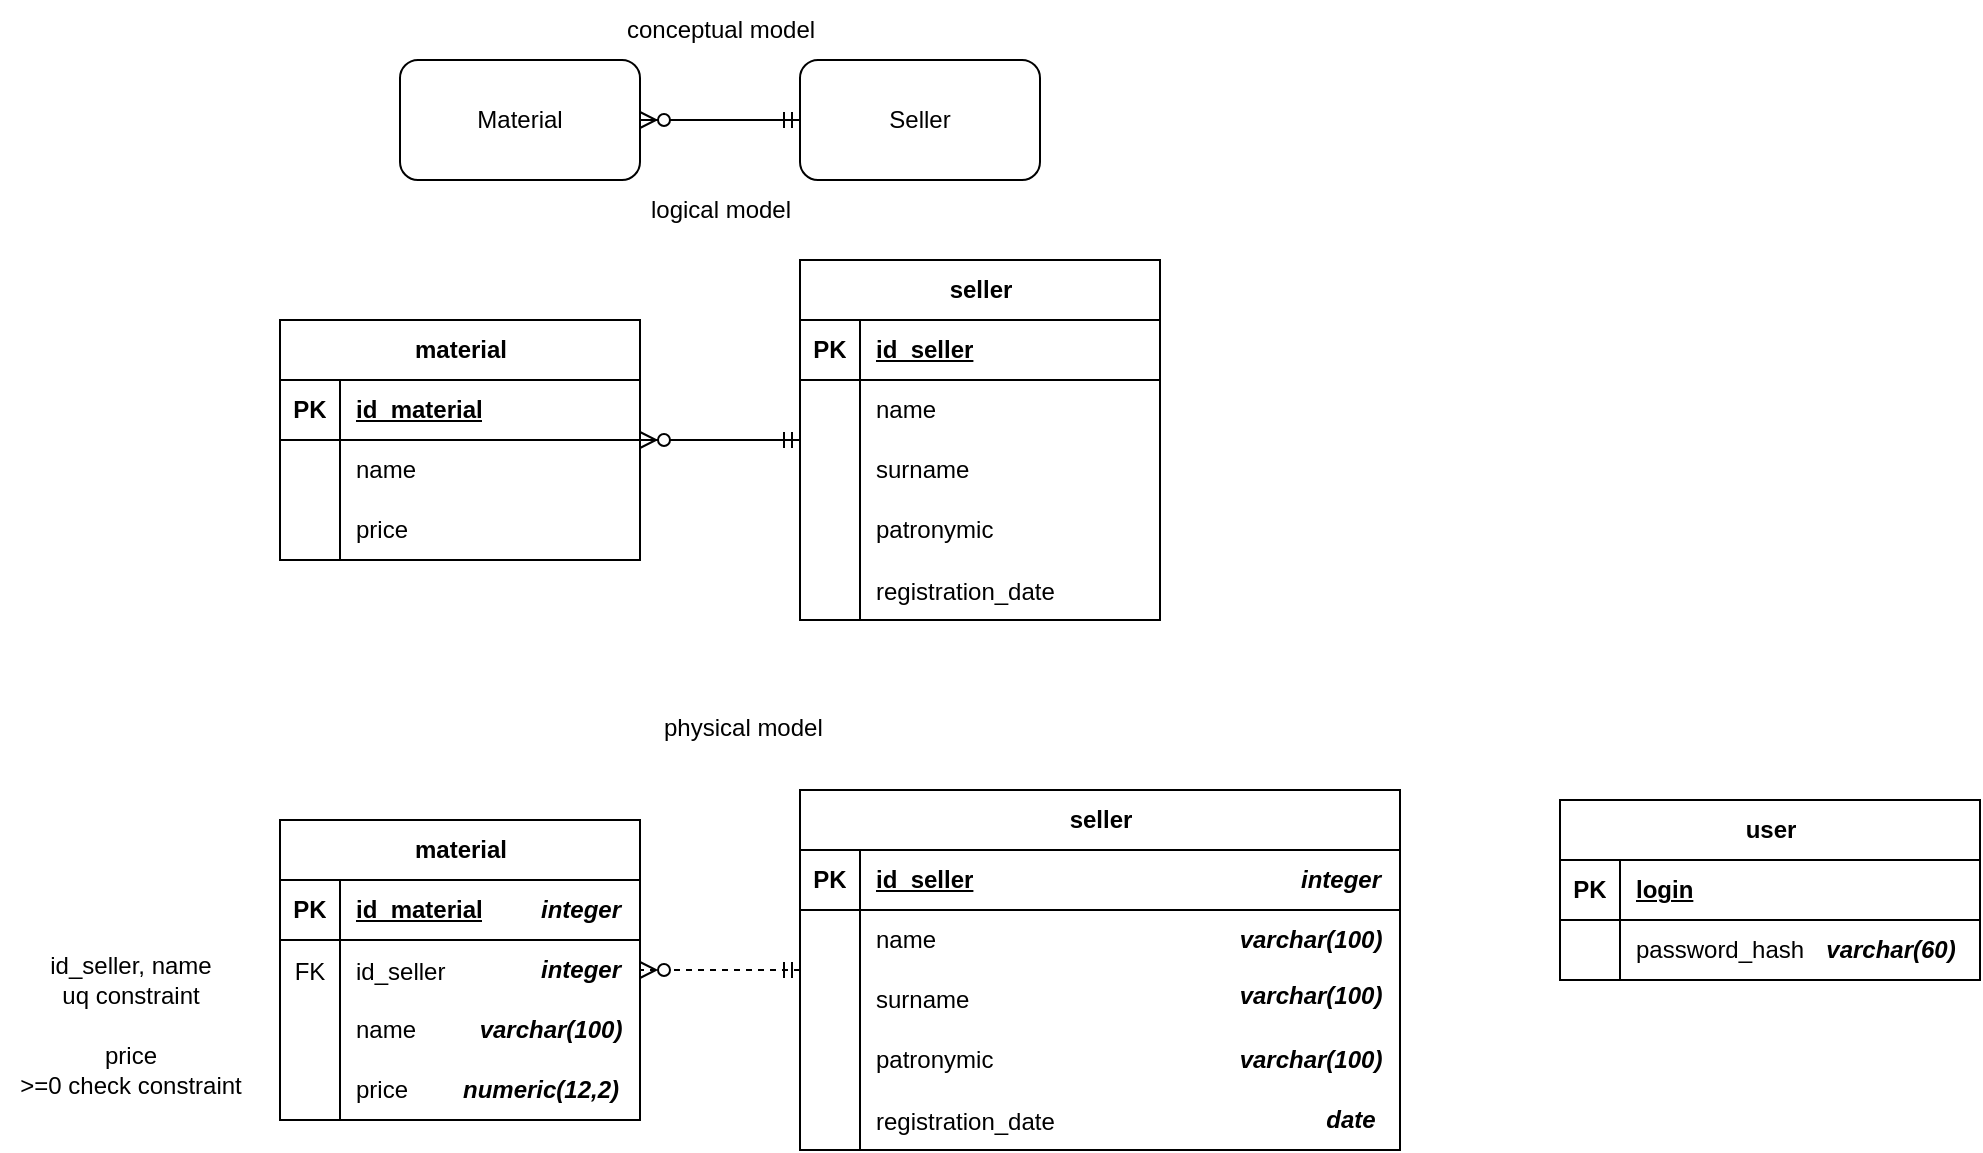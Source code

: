<mxfile version="22.0.3" type="device">
  <diagram name="Страница — 1" id="O3K4TWoYyAWQNYHKiFBN">
    <mxGraphModel dx="1805" dy="571" grid="1" gridSize="10" guides="1" tooltips="1" connect="1" arrows="1" fold="1" page="1" pageScale="1" pageWidth="827" pageHeight="1169" math="0" shadow="0">
      <root>
        <mxCell id="0" />
        <mxCell id="1" parent="0" />
        <mxCell id="IRIc2xJd4eTZzmrrZmVW-1" value="Material" style="rounded=1;whiteSpace=wrap;html=1;" parent="1" vertex="1">
          <mxGeometry x="120" y="30" width="120" height="60" as="geometry" />
        </mxCell>
        <mxCell id="IRIc2xJd4eTZzmrrZmVW-2" value="Seller" style="rounded=1;whiteSpace=wrap;html=1;" parent="1" vertex="1">
          <mxGeometry x="320" y="30" width="120" height="60" as="geometry" />
        </mxCell>
        <mxCell id="IRIc2xJd4eTZzmrrZmVW-3" value="" style="edgeStyle=entityRelationEdgeStyle;fontSize=12;html=1;endArrow=ERzeroToMany;startArrow=ERmandOne;rounded=0;" parent="1" source="IRIc2xJd4eTZzmrrZmVW-2" target="IRIc2xJd4eTZzmrrZmVW-1" edge="1">
          <mxGeometry width="100" height="100" relative="1" as="geometry">
            <mxPoint x="300" y="270" as="sourcePoint" />
            <mxPoint x="400" y="170" as="targetPoint" />
          </mxGeometry>
        </mxCell>
        <mxCell id="IRIc2xJd4eTZzmrrZmVW-4" value="conceptual model" style="text;html=1;align=center;verticalAlign=middle;resizable=0;points=[];autosize=1;strokeColor=none;fillColor=none;" parent="1" vertex="1">
          <mxGeometry x="220" width="120" height="30" as="geometry" />
        </mxCell>
        <mxCell id="IRIc2xJd4eTZzmrrZmVW-5" value="logical model" style="text;html=1;align=center;verticalAlign=middle;resizable=0;points=[];autosize=1;strokeColor=none;fillColor=none;" parent="1" vertex="1">
          <mxGeometry x="235" y="90" width="90" height="30" as="geometry" />
        </mxCell>
        <mxCell id="IRIc2xJd4eTZzmrrZmVW-9" value="material" style="shape=table;startSize=30;container=1;collapsible=1;childLayout=tableLayout;fixedRows=1;rowLines=0;fontStyle=1;align=center;resizeLast=1;html=1;" parent="1" vertex="1">
          <mxGeometry x="60" y="160" width="180" height="120" as="geometry" />
        </mxCell>
        <mxCell id="IRIc2xJd4eTZzmrrZmVW-10" value="" style="shape=tableRow;horizontal=0;startSize=0;swimlaneHead=0;swimlaneBody=0;fillColor=none;collapsible=0;dropTarget=0;points=[[0,0.5],[1,0.5]];portConstraint=eastwest;top=0;left=0;right=0;bottom=1;" parent="IRIc2xJd4eTZzmrrZmVW-9" vertex="1">
          <mxGeometry y="30" width="180" height="30" as="geometry" />
        </mxCell>
        <mxCell id="IRIc2xJd4eTZzmrrZmVW-11" value="PK" style="shape=partialRectangle;connectable=0;fillColor=none;top=0;left=0;bottom=0;right=0;fontStyle=1;overflow=hidden;whiteSpace=wrap;html=1;" parent="IRIc2xJd4eTZzmrrZmVW-10" vertex="1">
          <mxGeometry width="30" height="30" as="geometry">
            <mxRectangle width="30" height="30" as="alternateBounds" />
          </mxGeometry>
        </mxCell>
        <mxCell id="IRIc2xJd4eTZzmrrZmVW-12" value="id_material" style="shape=partialRectangle;connectable=0;fillColor=none;top=0;left=0;bottom=0;right=0;align=left;spacingLeft=6;fontStyle=5;overflow=hidden;whiteSpace=wrap;html=1;" parent="IRIc2xJd4eTZzmrrZmVW-10" vertex="1">
          <mxGeometry x="30" width="150" height="30" as="geometry">
            <mxRectangle width="150" height="30" as="alternateBounds" />
          </mxGeometry>
        </mxCell>
        <mxCell id="IRIc2xJd4eTZzmrrZmVW-13" value="" style="shape=tableRow;horizontal=0;startSize=0;swimlaneHead=0;swimlaneBody=0;fillColor=none;collapsible=0;dropTarget=0;points=[[0,0.5],[1,0.5]];portConstraint=eastwest;top=0;left=0;right=0;bottom=0;" parent="IRIc2xJd4eTZzmrrZmVW-9" vertex="1">
          <mxGeometry y="60" width="180" height="30" as="geometry" />
        </mxCell>
        <mxCell id="IRIc2xJd4eTZzmrrZmVW-14" value="" style="shape=partialRectangle;connectable=0;fillColor=none;top=0;left=0;bottom=0;right=0;editable=1;overflow=hidden;whiteSpace=wrap;html=1;" parent="IRIc2xJd4eTZzmrrZmVW-13" vertex="1">
          <mxGeometry width="30" height="30" as="geometry">
            <mxRectangle width="30" height="30" as="alternateBounds" />
          </mxGeometry>
        </mxCell>
        <mxCell id="IRIc2xJd4eTZzmrrZmVW-15" value="name" style="shape=partialRectangle;connectable=0;fillColor=none;top=0;left=0;bottom=0;right=0;align=left;spacingLeft=6;overflow=hidden;whiteSpace=wrap;html=1;" parent="IRIc2xJd4eTZzmrrZmVW-13" vertex="1">
          <mxGeometry x="30" width="150" height="30" as="geometry">
            <mxRectangle width="150" height="30" as="alternateBounds" />
          </mxGeometry>
        </mxCell>
        <mxCell id="IRIc2xJd4eTZzmrrZmVW-16" value="" style="shape=tableRow;horizontal=0;startSize=0;swimlaneHead=0;swimlaneBody=0;fillColor=none;collapsible=0;dropTarget=0;points=[[0,0.5],[1,0.5]];portConstraint=eastwest;top=0;left=0;right=0;bottom=0;" parent="IRIc2xJd4eTZzmrrZmVW-9" vertex="1">
          <mxGeometry y="90" width="180" height="30" as="geometry" />
        </mxCell>
        <mxCell id="IRIc2xJd4eTZzmrrZmVW-17" value="" style="shape=partialRectangle;connectable=0;fillColor=none;top=0;left=0;bottom=0;right=0;editable=1;overflow=hidden;whiteSpace=wrap;html=1;" parent="IRIc2xJd4eTZzmrrZmVW-16" vertex="1">
          <mxGeometry width="30" height="30" as="geometry">
            <mxRectangle width="30" height="30" as="alternateBounds" />
          </mxGeometry>
        </mxCell>
        <mxCell id="IRIc2xJd4eTZzmrrZmVW-18" value="price" style="shape=partialRectangle;connectable=0;fillColor=none;top=0;left=0;bottom=0;right=0;align=left;spacingLeft=6;overflow=hidden;whiteSpace=wrap;html=1;" parent="IRIc2xJd4eTZzmrrZmVW-16" vertex="1">
          <mxGeometry x="30" width="150" height="30" as="geometry">
            <mxRectangle width="150" height="30" as="alternateBounds" />
          </mxGeometry>
        </mxCell>
        <mxCell id="IRIc2xJd4eTZzmrrZmVW-22" value="seller" style="shape=table;startSize=30;container=1;collapsible=1;childLayout=tableLayout;fixedRows=1;rowLines=0;fontStyle=1;align=center;resizeLast=1;html=1;" parent="1" vertex="1">
          <mxGeometry x="320" y="130" width="180" height="180" as="geometry" />
        </mxCell>
        <mxCell id="IRIc2xJd4eTZzmrrZmVW-23" value="" style="shape=tableRow;horizontal=0;startSize=0;swimlaneHead=0;swimlaneBody=0;fillColor=none;collapsible=0;dropTarget=0;points=[[0,0.5],[1,0.5]];portConstraint=eastwest;top=0;left=0;right=0;bottom=1;" parent="IRIc2xJd4eTZzmrrZmVW-22" vertex="1">
          <mxGeometry y="30" width="180" height="30" as="geometry" />
        </mxCell>
        <mxCell id="IRIc2xJd4eTZzmrrZmVW-24" value="PK" style="shape=partialRectangle;connectable=0;fillColor=none;top=0;left=0;bottom=0;right=0;fontStyle=1;overflow=hidden;whiteSpace=wrap;html=1;" parent="IRIc2xJd4eTZzmrrZmVW-23" vertex="1">
          <mxGeometry width="30" height="30" as="geometry">
            <mxRectangle width="30" height="30" as="alternateBounds" />
          </mxGeometry>
        </mxCell>
        <mxCell id="IRIc2xJd4eTZzmrrZmVW-25" value="id_seller" style="shape=partialRectangle;connectable=0;fillColor=none;top=0;left=0;bottom=0;right=0;align=left;spacingLeft=6;fontStyle=5;overflow=hidden;whiteSpace=wrap;html=1;" parent="IRIc2xJd4eTZzmrrZmVW-23" vertex="1">
          <mxGeometry x="30" width="150" height="30" as="geometry">
            <mxRectangle width="150" height="30" as="alternateBounds" />
          </mxGeometry>
        </mxCell>
        <mxCell id="IRIc2xJd4eTZzmrrZmVW-26" value="" style="shape=tableRow;horizontal=0;startSize=0;swimlaneHead=0;swimlaneBody=0;fillColor=none;collapsible=0;dropTarget=0;points=[[0,0.5],[1,0.5]];portConstraint=eastwest;top=0;left=0;right=0;bottom=0;" parent="IRIc2xJd4eTZzmrrZmVW-22" vertex="1">
          <mxGeometry y="60" width="180" height="30" as="geometry" />
        </mxCell>
        <mxCell id="IRIc2xJd4eTZzmrrZmVW-27" value="" style="shape=partialRectangle;connectable=0;fillColor=none;top=0;left=0;bottom=0;right=0;editable=1;overflow=hidden;whiteSpace=wrap;html=1;" parent="IRIc2xJd4eTZzmrrZmVW-26" vertex="1">
          <mxGeometry width="30" height="30" as="geometry">
            <mxRectangle width="30" height="30" as="alternateBounds" />
          </mxGeometry>
        </mxCell>
        <mxCell id="IRIc2xJd4eTZzmrrZmVW-28" value="name" style="shape=partialRectangle;connectable=0;fillColor=none;top=0;left=0;bottom=0;right=0;align=left;spacingLeft=6;overflow=hidden;whiteSpace=wrap;html=1;" parent="IRIc2xJd4eTZzmrrZmVW-26" vertex="1">
          <mxGeometry x="30" width="150" height="30" as="geometry">
            <mxRectangle width="150" height="30" as="alternateBounds" />
          </mxGeometry>
        </mxCell>
        <mxCell id="IRIc2xJd4eTZzmrrZmVW-29" value="" style="shape=tableRow;horizontal=0;startSize=0;swimlaneHead=0;swimlaneBody=0;fillColor=none;collapsible=0;dropTarget=0;points=[[0,0.5],[1,0.5]];portConstraint=eastwest;top=0;left=0;right=0;bottom=0;" parent="IRIc2xJd4eTZzmrrZmVW-22" vertex="1">
          <mxGeometry y="90" width="180" height="30" as="geometry" />
        </mxCell>
        <mxCell id="IRIc2xJd4eTZzmrrZmVW-30" value="" style="shape=partialRectangle;connectable=0;fillColor=none;top=0;left=0;bottom=0;right=0;editable=1;overflow=hidden;whiteSpace=wrap;html=1;" parent="IRIc2xJd4eTZzmrrZmVW-29" vertex="1">
          <mxGeometry width="30" height="30" as="geometry">
            <mxRectangle width="30" height="30" as="alternateBounds" />
          </mxGeometry>
        </mxCell>
        <mxCell id="IRIc2xJd4eTZzmrrZmVW-31" value="surname" style="shape=partialRectangle;connectable=0;fillColor=none;top=0;left=0;bottom=0;right=0;align=left;spacingLeft=6;overflow=hidden;whiteSpace=wrap;html=1;" parent="IRIc2xJd4eTZzmrrZmVW-29" vertex="1">
          <mxGeometry x="30" width="150" height="30" as="geometry">
            <mxRectangle width="150" height="30" as="alternateBounds" />
          </mxGeometry>
        </mxCell>
        <mxCell id="IRIc2xJd4eTZzmrrZmVW-32" value="" style="shape=tableRow;horizontal=0;startSize=0;swimlaneHead=0;swimlaneBody=0;fillColor=none;collapsible=0;dropTarget=0;points=[[0,0.5],[1,0.5]];portConstraint=eastwest;top=0;left=0;right=0;bottom=0;" parent="IRIc2xJd4eTZzmrrZmVW-22" vertex="1">
          <mxGeometry y="120" width="180" height="30" as="geometry" />
        </mxCell>
        <mxCell id="IRIc2xJd4eTZzmrrZmVW-33" value="" style="shape=partialRectangle;connectable=0;fillColor=none;top=0;left=0;bottom=0;right=0;editable=1;overflow=hidden;whiteSpace=wrap;html=1;" parent="IRIc2xJd4eTZzmrrZmVW-32" vertex="1">
          <mxGeometry width="30" height="30" as="geometry">
            <mxRectangle width="30" height="30" as="alternateBounds" />
          </mxGeometry>
        </mxCell>
        <mxCell id="IRIc2xJd4eTZzmrrZmVW-34" value="patronymic" style="shape=partialRectangle;connectable=0;fillColor=none;top=0;left=0;bottom=0;right=0;align=left;spacingLeft=6;overflow=hidden;whiteSpace=wrap;html=1;" parent="IRIc2xJd4eTZzmrrZmVW-32" vertex="1">
          <mxGeometry x="30" width="150" height="30" as="geometry">
            <mxRectangle width="150" height="30" as="alternateBounds" />
          </mxGeometry>
        </mxCell>
        <mxCell id="IRIc2xJd4eTZzmrrZmVW-36" value="" style="shape=tableRow;horizontal=0;startSize=0;swimlaneHead=0;swimlaneBody=0;fillColor=none;collapsible=0;dropTarget=0;points=[[0,0.5],[1,0.5]];portConstraint=eastwest;top=0;left=0;right=0;bottom=0;" parent="IRIc2xJd4eTZzmrrZmVW-22" vertex="1">
          <mxGeometry y="150" width="180" height="30" as="geometry" />
        </mxCell>
        <mxCell id="IRIc2xJd4eTZzmrrZmVW-37" value="" style="shape=partialRectangle;connectable=0;fillColor=none;top=0;left=0;bottom=0;right=0;editable=1;overflow=hidden;" parent="IRIc2xJd4eTZzmrrZmVW-36" vertex="1">
          <mxGeometry width="30" height="30" as="geometry">
            <mxRectangle width="30" height="30" as="alternateBounds" />
          </mxGeometry>
        </mxCell>
        <mxCell id="IRIc2xJd4eTZzmrrZmVW-38" value="registration_date" style="shape=partialRectangle;connectable=0;fillColor=none;top=0;left=0;bottom=0;right=0;align=left;spacingLeft=6;overflow=hidden;" parent="IRIc2xJd4eTZzmrrZmVW-36" vertex="1">
          <mxGeometry x="30" width="150" height="30" as="geometry">
            <mxRectangle width="150" height="30" as="alternateBounds" />
          </mxGeometry>
        </mxCell>
        <mxCell id="IRIc2xJd4eTZzmrrZmVW-35" value="" style="edgeStyle=entityRelationEdgeStyle;fontSize=12;html=1;endArrow=ERzeroToMany;startArrow=ERmandOne;rounded=0;" parent="1" source="IRIc2xJd4eTZzmrrZmVW-22" target="IRIc2xJd4eTZzmrrZmVW-9" edge="1">
          <mxGeometry width="100" height="100" relative="1" as="geometry">
            <mxPoint x="330" y="370" as="sourcePoint" />
            <mxPoint x="250" y="370" as="targetPoint" />
          </mxGeometry>
        </mxCell>
        <mxCell id="IRIc2xJd4eTZzmrrZmVW-39" value="physical model" style="text;whiteSpace=wrap;" parent="1" vertex="1">
          <mxGeometry x="250" y="350" width="90" height="40" as="geometry" />
        </mxCell>
        <mxCell id="IRIc2xJd4eTZzmrrZmVW-40" value="material" style="shape=table;startSize=30;container=1;collapsible=1;childLayout=tableLayout;fixedRows=1;rowLines=0;fontStyle=1;align=center;resizeLast=1;html=1;" parent="1" vertex="1">
          <mxGeometry x="60" y="410" width="180" height="150" as="geometry" />
        </mxCell>
        <mxCell id="IRIc2xJd4eTZzmrrZmVW-41" value="" style="shape=tableRow;horizontal=0;startSize=0;swimlaneHead=0;swimlaneBody=0;fillColor=none;collapsible=0;dropTarget=0;points=[[0,0.5],[1,0.5]];portConstraint=eastwest;top=0;left=0;right=0;bottom=1;" parent="IRIc2xJd4eTZzmrrZmVW-40" vertex="1">
          <mxGeometry y="30" width="180" height="30" as="geometry" />
        </mxCell>
        <mxCell id="IRIc2xJd4eTZzmrrZmVW-42" value="PK" style="shape=partialRectangle;connectable=0;fillColor=none;top=0;left=0;bottom=0;right=0;fontStyle=1;overflow=hidden;whiteSpace=wrap;html=1;" parent="IRIc2xJd4eTZzmrrZmVW-41" vertex="1">
          <mxGeometry width="30" height="30" as="geometry">
            <mxRectangle width="30" height="30" as="alternateBounds" />
          </mxGeometry>
        </mxCell>
        <mxCell id="IRIc2xJd4eTZzmrrZmVW-43" value="id_material" style="shape=partialRectangle;connectable=0;fillColor=none;top=0;left=0;bottom=0;right=0;align=left;spacingLeft=6;fontStyle=5;overflow=hidden;whiteSpace=wrap;html=1;" parent="IRIc2xJd4eTZzmrrZmVW-41" vertex="1">
          <mxGeometry x="30" width="150" height="30" as="geometry">
            <mxRectangle width="150" height="30" as="alternateBounds" />
          </mxGeometry>
        </mxCell>
        <mxCell id="IRIc2xJd4eTZzmrrZmVW-67" value="" style="shape=tableRow;horizontal=0;startSize=0;swimlaneHead=0;swimlaneBody=0;fillColor=none;collapsible=0;dropTarget=0;points=[[0,0.5],[1,0.5]];portConstraint=eastwest;top=0;left=0;right=0;bottom=0;" parent="IRIc2xJd4eTZzmrrZmVW-40" vertex="1">
          <mxGeometry y="60" width="180" height="30" as="geometry" />
        </mxCell>
        <mxCell id="IRIc2xJd4eTZzmrrZmVW-68" value="FK" style="shape=partialRectangle;connectable=0;fillColor=none;top=0;left=0;bottom=0;right=0;editable=1;overflow=hidden;" parent="IRIc2xJd4eTZzmrrZmVW-67" vertex="1">
          <mxGeometry width="30" height="30" as="geometry">
            <mxRectangle width="30" height="30" as="alternateBounds" />
          </mxGeometry>
        </mxCell>
        <mxCell id="IRIc2xJd4eTZzmrrZmVW-69" value="id_seller" style="shape=partialRectangle;connectable=0;fillColor=none;top=0;left=0;bottom=0;right=0;align=left;spacingLeft=6;overflow=hidden;" parent="IRIc2xJd4eTZzmrrZmVW-67" vertex="1">
          <mxGeometry x="30" width="150" height="30" as="geometry">
            <mxRectangle width="150" height="30" as="alternateBounds" />
          </mxGeometry>
        </mxCell>
        <mxCell id="IRIc2xJd4eTZzmrrZmVW-44" value="" style="shape=tableRow;horizontal=0;startSize=0;swimlaneHead=0;swimlaneBody=0;fillColor=none;collapsible=0;dropTarget=0;points=[[0,0.5],[1,0.5]];portConstraint=eastwest;top=0;left=0;right=0;bottom=0;" parent="IRIc2xJd4eTZzmrrZmVW-40" vertex="1">
          <mxGeometry y="90" width="180" height="30" as="geometry" />
        </mxCell>
        <mxCell id="IRIc2xJd4eTZzmrrZmVW-45" value="" style="shape=partialRectangle;connectable=0;fillColor=none;top=0;left=0;bottom=0;right=0;editable=1;overflow=hidden;whiteSpace=wrap;html=1;" parent="IRIc2xJd4eTZzmrrZmVW-44" vertex="1">
          <mxGeometry width="30" height="30" as="geometry">
            <mxRectangle width="30" height="30" as="alternateBounds" />
          </mxGeometry>
        </mxCell>
        <mxCell id="IRIc2xJd4eTZzmrrZmVW-46" value="name" style="shape=partialRectangle;connectable=0;fillColor=none;top=0;left=0;bottom=0;right=0;align=left;spacingLeft=6;overflow=hidden;whiteSpace=wrap;html=1;" parent="IRIc2xJd4eTZzmrrZmVW-44" vertex="1">
          <mxGeometry x="30" width="150" height="30" as="geometry">
            <mxRectangle width="150" height="30" as="alternateBounds" />
          </mxGeometry>
        </mxCell>
        <mxCell id="IRIc2xJd4eTZzmrrZmVW-47" value="" style="shape=tableRow;horizontal=0;startSize=0;swimlaneHead=0;swimlaneBody=0;fillColor=none;collapsible=0;dropTarget=0;points=[[0,0.5],[1,0.5]];portConstraint=eastwest;top=0;left=0;right=0;bottom=0;" parent="IRIc2xJd4eTZzmrrZmVW-40" vertex="1">
          <mxGeometry y="120" width="180" height="30" as="geometry" />
        </mxCell>
        <mxCell id="IRIc2xJd4eTZzmrrZmVW-48" value="" style="shape=partialRectangle;connectable=0;fillColor=none;top=0;left=0;bottom=0;right=0;editable=1;overflow=hidden;whiteSpace=wrap;html=1;" parent="IRIc2xJd4eTZzmrrZmVW-47" vertex="1">
          <mxGeometry width="30" height="30" as="geometry">
            <mxRectangle width="30" height="30" as="alternateBounds" />
          </mxGeometry>
        </mxCell>
        <mxCell id="IRIc2xJd4eTZzmrrZmVW-49" value="price" style="shape=partialRectangle;connectable=0;fillColor=none;top=0;left=0;bottom=0;right=0;align=left;spacingLeft=6;overflow=hidden;whiteSpace=wrap;html=1;" parent="IRIc2xJd4eTZzmrrZmVW-47" vertex="1">
          <mxGeometry x="30" width="150" height="30" as="geometry">
            <mxRectangle width="150" height="30" as="alternateBounds" />
          </mxGeometry>
        </mxCell>
        <mxCell id="IRIc2xJd4eTZzmrrZmVW-50" value="seller" style="shape=table;startSize=30;container=1;collapsible=1;childLayout=tableLayout;fixedRows=1;rowLines=0;fontStyle=1;align=center;resizeLast=1;html=1;" parent="1" vertex="1">
          <mxGeometry x="320" y="395" width="300" height="180" as="geometry" />
        </mxCell>
        <mxCell id="IRIc2xJd4eTZzmrrZmVW-51" value="" style="shape=tableRow;horizontal=0;startSize=0;swimlaneHead=0;swimlaneBody=0;fillColor=none;collapsible=0;dropTarget=0;points=[[0,0.5],[1,0.5]];portConstraint=eastwest;top=0;left=0;right=0;bottom=1;" parent="IRIc2xJd4eTZzmrrZmVW-50" vertex="1">
          <mxGeometry y="30" width="300" height="30" as="geometry" />
        </mxCell>
        <mxCell id="IRIc2xJd4eTZzmrrZmVW-52" value="PK" style="shape=partialRectangle;connectable=0;fillColor=none;top=0;left=0;bottom=0;right=0;fontStyle=1;overflow=hidden;whiteSpace=wrap;html=1;" parent="IRIc2xJd4eTZzmrrZmVW-51" vertex="1">
          <mxGeometry width="30" height="30" as="geometry">
            <mxRectangle width="30" height="30" as="alternateBounds" />
          </mxGeometry>
        </mxCell>
        <mxCell id="IRIc2xJd4eTZzmrrZmVW-53" value="id_seller" style="shape=partialRectangle;connectable=0;fillColor=none;top=0;left=0;bottom=0;right=0;align=left;spacingLeft=6;fontStyle=5;overflow=hidden;whiteSpace=wrap;html=1;" parent="IRIc2xJd4eTZzmrrZmVW-51" vertex="1">
          <mxGeometry x="30" width="270" height="30" as="geometry">
            <mxRectangle width="270" height="30" as="alternateBounds" />
          </mxGeometry>
        </mxCell>
        <mxCell id="IRIc2xJd4eTZzmrrZmVW-54" value="" style="shape=tableRow;horizontal=0;startSize=0;swimlaneHead=0;swimlaneBody=0;fillColor=none;collapsible=0;dropTarget=0;points=[[0,0.5],[1,0.5]];portConstraint=eastwest;top=0;left=0;right=0;bottom=0;" parent="IRIc2xJd4eTZzmrrZmVW-50" vertex="1">
          <mxGeometry y="60" width="300" height="30" as="geometry" />
        </mxCell>
        <mxCell id="IRIc2xJd4eTZzmrrZmVW-55" value="" style="shape=partialRectangle;connectable=0;fillColor=none;top=0;left=0;bottom=0;right=0;editable=1;overflow=hidden;whiteSpace=wrap;html=1;" parent="IRIc2xJd4eTZzmrrZmVW-54" vertex="1">
          <mxGeometry width="30" height="30" as="geometry">
            <mxRectangle width="30" height="30" as="alternateBounds" />
          </mxGeometry>
        </mxCell>
        <mxCell id="IRIc2xJd4eTZzmrrZmVW-56" value="name" style="shape=partialRectangle;connectable=0;fillColor=none;top=0;left=0;bottom=0;right=0;align=left;spacingLeft=6;overflow=hidden;whiteSpace=wrap;html=1;" parent="IRIc2xJd4eTZzmrrZmVW-54" vertex="1">
          <mxGeometry x="30" width="270" height="30" as="geometry">
            <mxRectangle width="270" height="30" as="alternateBounds" />
          </mxGeometry>
        </mxCell>
        <mxCell id="IRIc2xJd4eTZzmrrZmVW-57" value="" style="shape=tableRow;horizontal=0;startSize=0;swimlaneHead=0;swimlaneBody=0;fillColor=none;collapsible=0;dropTarget=0;points=[[0,0.5],[1,0.5]];portConstraint=eastwest;top=0;left=0;right=0;bottom=0;" parent="IRIc2xJd4eTZzmrrZmVW-50" vertex="1">
          <mxGeometry y="90" width="300" height="30" as="geometry" />
        </mxCell>
        <mxCell id="IRIc2xJd4eTZzmrrZmVW-58" value="" style="shape=partialRectangle;connectable=0;fillColor=none;top=0;left=0;bottom=0;right=0;editable=1;overflow=hidden;whiteSpace=wrap;html=1;" parent="IRIc2xJd4eTZzmrrZmVW-57" vertex="1">
          <mxGeometry width="30" height="30" as="geometry">
            <mxRectangle width="30" height="30" as="alternateBounds" />
          </mxGeometry>
        </mxCell>
        <mxCell id="IRIc2xJd4eTZzmrrZmVW-59" value="surname" style="shape=partialRectangle;connectable=0;fillColor=none;top=0;left=0;bottom=0;right=0;align=left;spacingLeft=6;overflow=hidden;whiteSpace=wrap;html=1;" parent="IRIc2xJd4eTZzmrrZmVW-57" vertex="1">
          <mxGeometry x="30" width="270" height="30" as="geometry">
            <mxRectangle width="270" height="30" as="alternateBounds" />
          </mxGeometry>
        </mxCell>
        <mxCell id="IRIc2xJd4eTZzmrrZmVW-60" value="" style="shape=tableRow;horizontal=0;startSize=0;swimlaneHead=0;swimlaneBody=0;fillColor=none;collapsible=0;dropTarget=0;points=[[0,0.5],[1,0.5]];portConstraint=eastwest;top=0;left=0;right=0;bottom=0;" parent="IRIc2xJd4eTZzmrrZmVW-50" vertex="1">
          <mxGeometry y="120" width="300" height="30" as="geometry" />
        </mxCell>
        <mxCell id="IRIc2xJd4eTZzmrrZmVW-61" value="" style="shape=partialRectangle;connectable=0;fillColor=none;top=0;left=0;bottom=0;right=0;editable=1;overflow=hidden;whiteSpace=wrap;html=1;" parent="IRIc2xJd4eTZzmrrZmVW-60" vertex="1">
          <mxGeometry width="30" height="30" as="geometry">
            <mxRectangle width="30" height="30" as="alternateBounds" />
          </mxGeometry>
        </mxCell>
        <mxCell id="IRIc2xJd4eTZzmrrZmVW-62" value="patronymic" style="shape=partialRectangle;connectable=0;fillColor=none;top=0;left=0;bottom=0;right=0;align=left;spacingLeft=6;overflow=hidden;whiteSpace=wrap;html=1;" parent="IRIc2xJd4eTZzmrrZmVW-60" vertex="1">
          <mxGeometry x="30" width="270" height="30" as="geometry">
            <mxRectangle width="270" height="30" as="alternateBounds" />
          </mxGeometry>
        </mxCell>
        <mxCell id="IRIc2xJd4eTZzmrrZmVW-63" value="" style="shape=tableRow;horizontal=0;startSize=0;swimlaneHead=0;swimlaneBody=0;fillColor=none;collapsible=0;dropTarget=0;points=[[0,0.5],[1,0.5]];portConstraint=eastwest;top=0;left=0;right=0;bottom=0;" parent="IRIc2xJd4eTZzmrrZmVW-50" vertex="1">
          <mxGeometry y="150" width="300" height="30" as="geometry" />
        </mxCell>
        <mxCell id="IRIc2xJd4eTZzmrrZmVW-64" value="" style="shape=partialRectangle;connectable=0;fillColor=none;top=0;left=0;bottom=0;right=0;editable=1;overflow=hidden;" parent="IRIc2xJd4eTZzmrrZmVW-63" vertex="1">
          <mxGeometry width="30" height="30" as="geometry">
            <mxRectangle width="30" height="30" as="alternateBounds" />
          </mxGeometry>
        </mxCell>
        <mxCell id="IRIc2xJd4eTZzmrrZmVW-65" value="registration_date" style="shape=partialRectangle;connectable=0;fillColor=none;top=0;left=0;bottom=0;right=0;align=left;spacingLeft=6;overflow=hidden;" parent="IRIc2xJd4eTZzmrrZmVW-63" vertex="1">
          <mxGeometry x="30" width="270" height="30" as="geometry">
            <mxRectangle width="270" height="30" as="alternateBounds" />
          </mxGeometry>
        </mxCell>
        <mxCell id="IRIc2xJd4eTZzmrrZmVW-66" value="" style="edgeStyle=entityRelationEdgeStyle;fontSize=12;html=1;endArrow=ERzeroToMany;startArrow=ERmandOne;rounded=0;dashed=1;" parent="1" source="IRIc2xJd4eTZzmrrZmVW-50" target="IRIc2xJd4eTZzmrrZmVW-40" edge="1">
          <mxGeometry width="100" height="100" relative="1" as="geometry">
            <mxPoint x="350" y="500" as="sourcePoint" />
            <mxPoint x="270" y="500" as="targetPoint" />
          </mxGeometry>
        </mxCell>
        <mxCell id="IRIc2xJd4eTZzmrrZmVW-73" value="&lt;b&gt;&lt;i&gt;integer&lt;/i&gt;&lt;/b&gt;" style="text;html=1;align=center;verticalAlign=middle;resizable=0;points=[];autosize=1;strokeColor=none;fillColor=none;" parent="1" vertex="1">
          <mxGeometry x="180" y="440" width="60" height="30" as="geometry" />
        </mxCell>
        <mxCell id="IRIc2xJd4eTZzmrrZmVW-74" value="&lt;b&gt;&lt;i&gt;integer&lt;/i&gt;&lt;/b&gt;" style="text;html=1;align=center;verticalAlign=middle;resizable=0;points=[];autosize=1;strokeColor=none;fillColor=none;" parent="1" vertex="1">
          <mxGeometry x="180" y="470" width="60" height="30" as="geometry" />
        </mxCell>
        <mxCell id="IRIc2xJd4eTZzmrrZmVW-75" value="&lt;b&gt;&lt;i&gt;integer&lt;/i&gt;&lt;/b&gt;" style="text;html=1;align=center;verticalAlign=middle;resizable=0;points=[];autosize=1;strokeColor=none;fillColor=none;" parent="1" vertex="1">
          <mxGeometry x="560" y="425" width="60" height="30" as="geometry" />
        </mxCell>
        <mxCell id="PMTJ4e_SRO72VO-0g_k5-1" value="varchar(100)" style="text;html=1;align=center;verticalAlign=middle;resizable=0;points=[];autosize=1;strokeColor=none;fillColor=none;fontStyle=3" parent="1" vertex="1">
          <mxGeometry x="150" y="500" width="90" height="30" as="geometry" />
        </mxCell>
        <mxCell id="PMTJ4e_SRO72VO-0g_k5-2" value="numeric(12,2)" style="text;html=1;align=center;verticalAlign=middle;resizable=0;points=[];autosize=1;strokeColor=none;fillColor=none;fontStyle=3" parent="1" vertex="1">
          <mxGeometry x="140" y="530" width="100" height="30" as="geometry" />
        </mxCell>
        <mxCell id="PMTJ4e_SRO72VO-0g_k5-3" value="varchar(100)" style="text;html=1;align=center;verticalAlign=middle;resizable=0;points=[];autosize=1;strokeColor=none;fillColor=none;fontStyle=3" parent="1" vertex="1">
          <mxGeometry x="530" y="455" width="90" height="30" as="geometry" />
        </mxCell>
        <mxCell id="PMTJ4e_SRO72VO-0g_k5-4" value="varchar(100)" style="text;html=1;align=center;verticalAlign=middle;resizable=0;points=[];autosize=1;strokeColor=none;fillColor=none;fontStyle=3" parent="1" vertex="1">
          <mxGeometry x="530" y="483" width="90" height="30" as="geometry" />
        </mxCell>
        <mxCell id="PMTJ4e_SRO72VO-0g_k5-5" value="varchar(100)" style="text;html=1;align=center;verticalAlign=middle;resizable=0;points=[];autosize=1;strokeColor=none;fillColor=none;fontStyle=3" parent="1" vertex="1">
          <mxGeometry x="530" y="515" width="90" height="30" as="geometry" />
        </mxCell>
        <mxCell id="PMTJ4e_SRO72VO-0g_k5-6" value="&lt;i&gt;&lt;b&gt;date&lt;/b&gt;&lt;/i&gt;" style="text;html=1;align=center;verticalAlign=middle;resizable=0;points=[];autosize=1;strokeColor=none;fillColor=none;" parent="1" vertex="1">
          <mxGeometry x="570" y="545" width="50" height="30" as="geometry" />
        </mxCell>
        <mxCell id="pkZY7K9WmbHZLn-D5I9O-1" value="id_seller, name&lt;br&gt;uq constraint" style="text;html=1;align=center;verticalAlign=middle;resizable=0;points=[];autosize=1;strokeColor=none;fillColor=none;" parent="1" vertex="1">
          <mxGeometry x="-65" y="470" width="100" height="40" as="geometry" />
        </mxCell>
        <mxCell id="pkZY7K9WmbHZLn-D5I9O-2" value="price&lt;br&gt;&amp;gt;=0 check constraint" style="text;html=1;align=center;verticalAlign=middle;resizable=0;points=[];autosize=1;strokeColor=none;fillColor=none;" parent="1" vertex="1">
          <mxGeometry x="-80" y="515" width="130" height="40" as="geometry" />
        </mxCell>
        <mxCell id="5HEGRl168cjSjh6ujx1c-1" value="user" style="shape=table;startSize=30;container=1;collapsible=1;childLayout=tableLayout;fixedRows=1;rowLines=0;fontStyle=1;align=center;resizeLast=1;html=1;" vertex="1" parent="1">
          <mxGeometry x="700" y="400" width="210" height="90" as="geometry" />
        </mxCell>
        <mxCell id="5HEGRl168cjSjh6ujx1c-2" value="" style="shape=tableRow;horizontal=0;startSize=0;swimlaneHead=0;swimlaneBody=0;fillColor=none;collapsible=0;dropTarget=0;points=[[0,0.5],[1,0.5]];portConstraint=eastwest;top=0;left=0;right=0;bottom=1;" vertex="1" parent="5HEGRl168cjSjh6ujx1c-1">
          <mxGeometry y="30" width="210" height="30" as="geometry" />
        </mxCell>
        <mxCell id="5HEGRl168cjSjh6ujx1c-3" value="PK" style="shape=partialRectangle;connectable=0;fillColor=none;top=0;left=0;bottom=0;right=0;fontStyle=1;overflow=hidden;whiteSpace=wrap;html=1;" vertex="1" parent="5HEGRl168cjSjh6ujx1c-2">
          <mxGeometry width="30" height="30" as="geometry">
            <mxRectangle width="30" height="30" as="alternateBounds" />
          </mxGeometry>
        </mxCell>
        <mxCell id="5HEGRl168cjSjh6ujx1c-4" value="login" style="shape=partialRectangle;connectable=0;fillColor=none;top=0;left=0;bottom=0;right=0;align=left;spacingLeft=6;fontStyle=5;overflow=hidden;whiteSpace=wrap;html=1;" vertex="1" parent="5HEGRl168cjSjh6ujx1c-2">
          <mxGeometry x="30" width="180" height="30" as="geometry">
            <mxRectangle width="180" height="30" as="alternateBounds" />
          </mxGeometry>
        </mxCell>
        <mxCell id="5HEGRl168cjSjh6ujx1c-5" value="" style="shape=tableRow;horizontal=0;startSize=0;swimlaneHead=0;swimlaneBody=0;fillColor=none;collapsible=0;dropTarget=0;points=[[0,0.5],[1,0.5]];portConstraint=eastwest;top=0;left=0;right=0;bottom=0;" vertex="1" parent="5HEGRl168cjSjh6ujx1c-1">
          <mxGeometry y="60" width="210" height="30" as="geometry" />
        </mxCell>
        <mxCell id="5HEGRl168cjSjh6ujx1c-6" value="" style="shape=partialRectangle;connectable=0;fillColor=none;top=0;left=0;bottom=0;right=0;editable=1;overflow=hidden;whiteSpace=wrap;html=1;" vertex="1" parent="5HEGRl168cjSjh6ujx1c-5">
          <mxGeometry width="30" height="30" as="geometry">
            <mxRectangle width="30" height="30" as="alternateBounds" />
          </mxGeometry>
        </mxCell>
        <mxCell id="5HEGRl168cjSjh6ujx1c-7" value="password_hash" style="shape=partialRectangle;connectable=0;fillColor=none;top=0;left=0;bottom=0;right=0;align=left;spacingLeft=6;overflow=hidden;whiteSpace=wrap;html=1;" vertex="1" parent="5HEGRl168cjSjh6ujx1c-5">
          <mxGeometry x="30" width="180" height="30" as="geometry">
            <mxRectangle width="180" height="30" as="alternateBounds" />
          </mxGeometry>
        </mxCell>
        <mxCell id="5HEGRl168cjSjh6ujx1c-15" value="varchar(60)" style="text;html=1;align=center;verticalAlign=middle;resizable=0;points=[];autosize=1;strokeColor=none;fillColor=none;fontStyle=3" vertex="1" parent="1">
          <mxGeometry x="820" y="460" width="90" height="30" as="geometry" />
        </mxCell>
      </root>
    </mxGraphModel>
  </diagram>
</mxfile>
